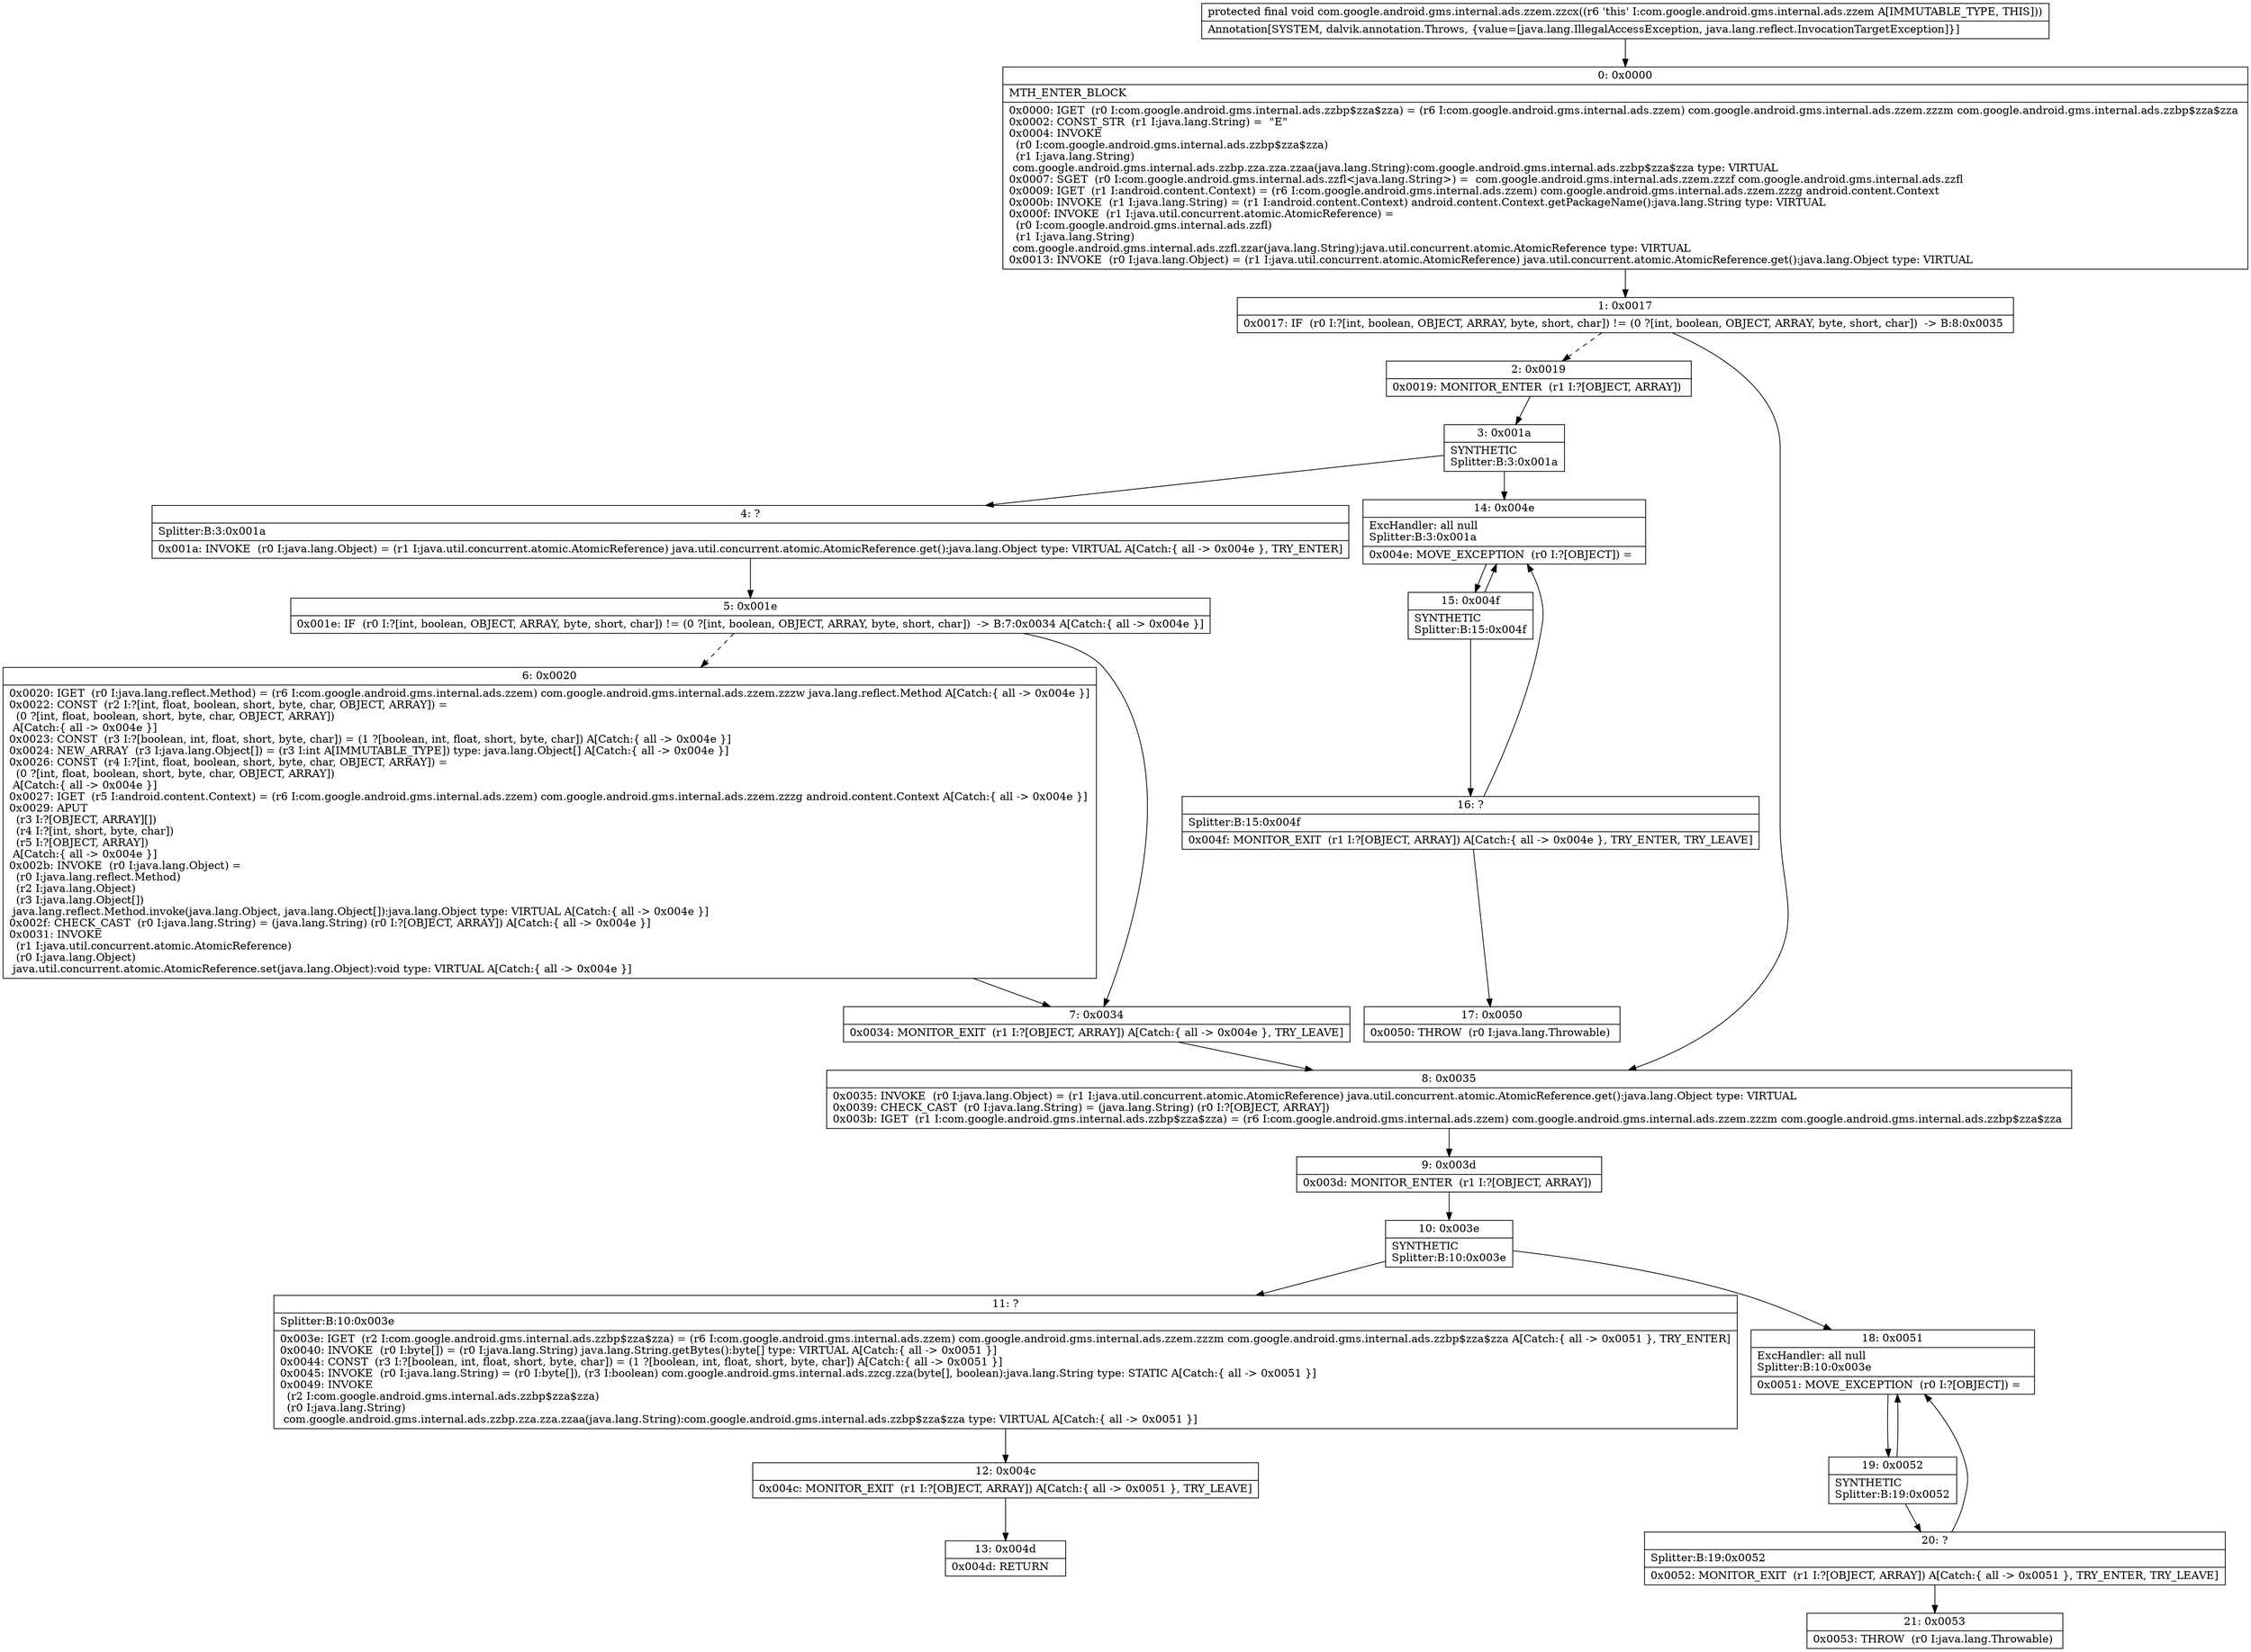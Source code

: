 digraph "CFG forcom.google.android.gms.internal.ads.zzem.zzcx()V" {
Node_0 [shape=record,label="{0\:\ 0x0000|MTH_ENTER_BLOCK\l|0x0000: IGET  (r0 I:com.google.android.gms.internal.ads.zzbp$zza$zza) = (r6 I:com.google.android.gms.internal.ads.zzem) com.google.android.gms.internal.ads.zzem.zzzm com.google.android.gms.internal.ads.zzbp$zza$zza \l0x0002: CONST_STR  (r1 I:java.lang.String) =  \"E\" \l0x0004: INVOKE  \l  (r0 I:com.google.android.gms.internal.ads.zzbp$zza$zza)\l  (r1 I:java.lang.String)\l com.google.android.gms.internal.ads.zzbp.zza.zza.zzaa(java.lang.String):com.google.android.gms.internal.ads.zzbp$zza$zza type: VIRTUAL \l0x0007: SGET  (r0 I:com.google.android.gms.internal.ads.zzfl\<java.lang.String\>) =  com.google.android.gms.internal.ads.zzem.zzzf com.google.android.gms.internal.ads.zzfl \l0x0009: IGET  (r1 I:android.content.Context) = (r6 I:com.google.android.gms.internal.ads.zzem) com.google.android.gms.internal.ads.zzem.zzzg android.content.Context \l0x000b: INVOKE  (r1 I:java.lang.String) = (r1 I:android.content.Context) android.content.Context.getPackageName():java.lang.String type: VIRTUAL \l0x000f: INVOKE  (r1 I:java.util.concurrent.atomic.AtomicReference) = \l  (r0 I:com.google.android.gms.internal.ads.zzfl)\l  (r1 I:java.lang.String)\l com.google.android.gms.internal.ads.zzfl.zzar(java.lang.String):java.util.concurrent.atomic.AtomicReference type: VIRTUAL \l0x0013: INVOKE  (r0 I:java.lang.Object) = (r1 I:java.util.concurrent.atomic.AtomicReference) java.util.concurrent.atomic.AtomicReference.get():java.lang.Object type: VIRTUAL \l}"];
Node_1 [shape=record,label="{1\:\ 0x0017|0x0017: IF  (r0 I:?[int, boolean, OBJECT, ARRAY, byte, short, char]) != (0 ?[int, boolean, OBJECT, ARRAY, byte, short, char])  \-\> B:8:0x0035 \l}"];
Node_2 [shape=record,label="{2\:\ 0x0019|0x0019: MONITOR_ENTER  (r1 I:?[OBJECT, ARRAY]) \l}"];
Node_3 [shape=record,label="{3\:\ 0x001a|SYNTHETIC\lSplitter:B:3:0x001a\l}"];
Node_4 [shape=record,label="{4\:\ ?|Splitter:B:3:0x001a\l|0x001a: INVOKE  (r0 I:java.lang.Object) = (r1 I:java.util.concurrent.atomic.AtomicReference) java.util.concurrent.atomic.AtomicReference.get():java.lang.Object type: VIRTUAL A[Catch:\{ all \-\> 0x004e \}, TRY_ENTER]\l}"];
Node_5 [shape=record,label="{5\:\ 0x001e|0x001e: IF  (r0 I:?[int, boolean, OBJECT, ARRAY, byte, short, char]) != (0 ?[int, boolean, OBJECT, ARRAY, byte, short, char])  \-\> B:7:0x0034 A[Catch:\{ all \-\> 0x004e \}]\l}"];
Node_6 [shape=record,label="{6\:\ 0x0020|0x0020: IGET  (r0 I:java.lang.reflect.Method) = (r6 I:com.google.android.gms.internal.ads.zzem) com.google.android.gms.internal.ads.zzem.zzzw java.lang.reflect.Method A[Catch:\{ all \-\> 0x004e \}]\l0x0022: CONST  (r2 I:?[int, float, boolean, short, byte, char, OBJECT, ARRAY]) = \l  (0 ?[int, float, boolean, short, byte, char, OBJECT, ARRAY])\l A[Catch:\{ all \-\> 0x004e \}]\l0x0023: CONST  (r3 I:?[boolean, int, float, short, byte, char]) = (1 ?[boolean, int, float, short, byte, char]) A[Catch:\{ all \-\> 0x004e \}]\l0x0024: NEW_ARRAY  (r3 I:java.lang.Object[]) = (r3 I:int A[IMMUTABLE_TYPE]) type: java.lang.Object[] A[Catch:\{ all \-\> 0x004e \}]\l0x0026: CONST  (r4 I:?[int, float, boolean, short, byte, char, OBJECT, ARRAY]) = \l  (0 ?[int, float, boolean, short, byte, char, OBJECT, ARRAY])\l A[Catch:\{ all \-\> 0x004e \}]\l0x0027: IGET  (r5 I:android.content.Context) = (r6 I:com.google.android.gms.internal.ads.zzem) com.google.android.gms.internal.ads.zzem.zzzg android.content.Context A[Catch:\{ all \-\> 0x004e \}]\l0x0029: APUT  \l  (r3 I:?[OBJECT, ARRAY][])\l  (r4 I:?[int, short, byte, char])\l  (r5 I:?[OBJECT, ARRAY])\l A[Catch:\{ all \-\> 0x004e \}]\l0x002b: INVOKE  (r0 I:java.lang.Object) = \l  (r0 I:java.lang.reflect.Method)\l  (r2 I:java.lang.Object)\l  (r3 I:java.lang.Object[])\l java.lang.reflect.Method.invoke(java.lang.Object, java.lang.Object[]):java.lang.Object type: VIRTUAL A[Catch:\{ all \-\> 0x004e \}]\l0x002f: CHECK_CAST  (r0 I:java.lang.String) = (java.lang.String) (r0 I:?[OBJECT, ARRAY]) A[Catch:\{ all \-\> 0x004e \}]\l0x0031: INVOKE  \l  (r1 I:java.util.concurrent.atomic.AtomicReference)\l  (r0 I:java.lang.Object)\l java.util.concurrent.atomic.AtomicReference.set(java.lang.Object):void type: VIRTUAL A[Catch:\{ all \-\> 0x004e \}]\l}"];
Node_7 [shape=record,label="{7\:\ 0x0034|0x0034: MONITOR_EXIT  (r1 I:?[OBJECT, ARRAY]) A[Catch:\{ all \-\> 0x004e \}, TRY_LEAVE]\l}"];
Node_8 [shape=record,label="{8\:\ 0x0035|0x0035: INVOKE  (r0 I:java.lang.Object) = (r1 I:java.util.concurrent.atomic.AtomicReference) java.util.concurrent.atomic.AtomicReference.get():java.lang.Object type: VIRTUAL \l0x0039: CHECK_CAST  (r0 I:java.lang.String) = (java.lang.String) (r0 I:?[OBJECT, ARRAY]) \l0x003b: IGET  (r1 I:com.google.android.gms.internal.ads.zzbp$zza$zza) = (r6 I:com.google.android.gms.internal.ads.zzem) com.google.android.gms.internal.ads.zzem.zzzm com.google.android.gms.internal.ads.zzbp$zza$zza \l}"];
Node_9 [shape=record,label="{9\:\ 0x003d|0x003d: MONITOR_ENTER  (r1 I:?[OBJECT, ARRAY]) \l}"];
Node_10 [shape=record,label="{10\:\ 0x003e|SYNTHETIC\lSplitter:B:10:0x003e\l}"];
Node_11 [shape=record,label="{11\:\ ?|Splitter:B:10:0x003e\l|0x003e: IGET  (r2 I:com.google.android.gms.internal.ads.zzbp$zza$zza) = (r6 I:com.google.android.gms.internal.ads.zzem) com.google.android.gms.internal.ads.zzem.zzzm com.google.android.gms.internal.ads.zzbp$zza$zza A[Catch:\{ all \-\> 0x0051 \}, TRY_ENTER]\l0x0040: INVOKE  (r0 I:byte[]) = (r0 I:java.lang.String) java.lang.String.getBytes():byte[] type: VIRTUAL A[Catch:\{ all \-\> 0x0051 \}]\l0x0044: CONST  (r3 I:?[boolean, int, float, short, byte, char]) = (1 ?[boolean, int, float, short, byte, char]) A[Catch:\{ all \-\> 0x0051 \}]\l0x0045: INVOKE  (r0 I:java.lang.String) = (r0 I:byte[]), (r3 I:boolean) com.google.android.gms.internal.ads.zzcg.zza(byte[], boolean):java.lang.String type: STATIC A[Catch:\{ all \-\> 0x0051 \}]\l0x0049: INVOKE  \l  (r2 I:com.google.android.gms.internal.ads.zzbp$zza$zza)\l  (r0 I:java.lang.String)\l com.google.android.gms.internal.ads.zzbp.zza.zza.zzaa(java.lang.String):com.google.android.gms.internal.ads.zzbp$zza$zza type: VIRTUAL A[Catch:\{ all \-\> 0x0051 \}]\l}"];
Node_12 [shape=record,label="{12\:\ 0x004c|0x004c: MONITOR_EXIT  (r1 I:?[OBJECT, ARRAY]) A[Catch:\{ all \-\> 0x0051 \}, TRY_LEAVE]\l}"];
Node_13 [shape=record,label="{13\:\ 0x004d|0x004d: RETURN   \l}"];
Node_14 [shape=record,label="{14\:\ 0x004e|ExcHandler: all null\lSplitter:B:3:0x001a\l|0x004e: MOVE_EXCEPTION  (r0 I:?[OBJECT]) =  \l}"];
Node_15 [shape=record,label="{15\:\ 0x004f|SYNTHETIC\lSplitter:B:15:0x004f\l}"];
Node_16 [shape=record,label="{16\:\ ?|Splitter:B:15:0x004f\l|0x004f: MONITOR_EXIT  (r1 I:?[OBJECT, ARRAY]) A[Catch:\{ all \-\> 0x004e \}, TRY_ENTER, TRY_LEAVE]\l}"];
Node_17 [shape=record,label="{17\:\ 0x0050|0x0050: THROW  (r0 I:java.lang.Throwable) \l}"];
Node_18 [shape=record,label="{18\:\ 0x0051|ExcHandler: all null\lSplitter:B:10:0x003e\l|0x0051: MOVE_EXCEPTION  (r0 I:?[OBJECT]) =  \l}"];
Node_19 [shape=record,label="{19\:\ 0x0052|SYNTHETIC\lSplitter:B:19:0x0052\l}"];
Node_20 [shape=record,label="{20\:\ ?|Splitter:B:19:0x0052\l|0x0052: MONITOR_EXIT  (r1 I:?[OBJECT, ARRAY]) A[Catch:\{ all \-\> 0x0051 \}, TRY_ENTER, TRY_LEAVE]\l}"];
Node_21 [shape=record,label="{21\:\ 0x0053|0x0053: THROW  (r0 I:java.lang.Throwable) \l}"];
MethodNode[shape=record,label="{protected final void com.google.android.gms.internal.ads.zzem.zzcx((r6 'this' I:com.google.android.gms.internal.ads.zzem A[IMMUTABLE_TYPE, THIS]))  | Annotation[SYSTEM, dalvik.annotation.Throws, \{value=[java.lang.IllegalAccessException, java.lang.reflect.InvocationTargetException]\}]\l}"];
MethodNode -> Node_0;
Node_0 -> Node_1;
Node_1 -> Node_2[style=dashed];
Node_1 -> Node_8;
Node_2 -> Node_3;
Node_3 -> Node_4;
Node_3 -> Node_14;
Node_4 -> Node_5;
Node_5 -> Node_6[style=dashed];
Node_5 -> Node_7;
Node_6 -> Node_7;
Node_7 -> Node_8;
Node_8 -> Node_9;
Node_9 -> Node_10;
Node_10 -> Node_11;
Node_10 -> Node_18;
Node_11 -> Node_12;
Node_12 -> Node_13;
Node_14 -> Node_15;
Node_15 -> Node_16;
Node_15 -> Node_14;
Node_16 -> Node_17;
Node_16 -> Node_14;
Node_18 -> Node_19;
Node_19 -> Node_20;
Node_19 -> Node_18;
Node_20 -> Node_21;
Node_20 -> Node_18;
}


